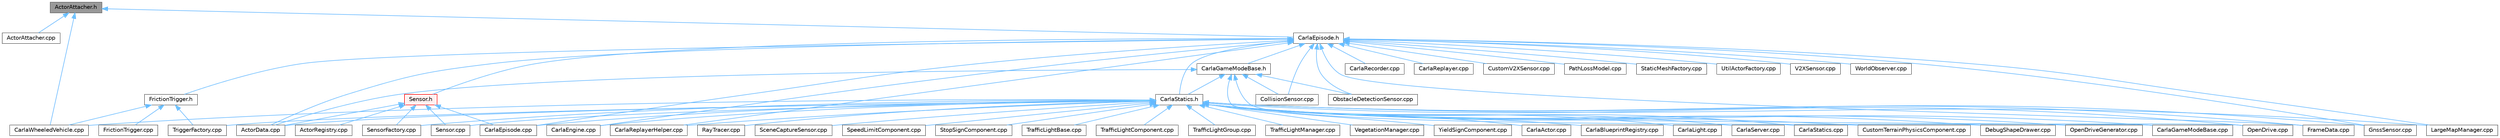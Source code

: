 digraph "ActorAttacher.h"
{
 // INTERACTIVE_SVG=YES
 // LATEX_PDF_SIZE
  bgcolor="transparent";
  edge [fontname=Helvetica,fontsize=10,labelfontname=Helvetica,labelfontsize=10];
  node [fontname=Helvetica,fontsize=10,shape=box,height=0.2,width=0.4];
  Node1 [id="Node000001",label="ActorAttacher.h",height=0.2,width=0.4,color="gray40", fillcolor="grey60", style="filled", fontcolor="black",tooltip=" "];
  Node1 -> Node2 [id="edge1_Node000001_Node000002",dir="back",color="steelblue1",style="solid",tooltip=" "];
  Node2 [id="Node000002",label="ActorAttacher.cpp",height=0.2,width=0.4,color="grey40", fillcolor="white", style="filled",URL="$d1/d4c/ActorAttacher_8cpp.html",tooltip=" "];
  Node1 -> Node3 [id="edge2_Node000001_Node000003",dir="back",color="steelblue1",style="solid",tooltip=" "];
  Node3 [id="Node000003",label="CarlaEpisode.h",height=0.2,width=0.4,color="grey40", fillcolor="white", style="filled",URL="$de/db8/CarlaEpisode_8h.html",tooltip=" "];
  Node3 -> Node4 [id="edge3_Node000003_Node000004",dir="back",color="steelblue1",style="solid",tooltip=" "];
  Node4 [id="Node000004",label="ActorData.cpp",height=0.2,width=0.4,color="grey40", fillcolor="white", style="filled",URL="$da/d7f/ActorData_8cpp.html",tooltip=" "];
  Node3 -> Node5 [id="edge4_Node000003_Node000005",dir="back",color="steelblue1",style="solid",tooltip=" "];
  Node5 [id="Node000005",label="CarlaEngine.cpp",height=0.2,width=0.4,color="grey40", fillcolor="white", style="filled",URL="$d6/da1/CarlaEngine_8cpp.html",tooltip=" "];
  Node3 -> Node6 [id="edge5_Node000003_Node000006",dir="back",color="steelblue1",style="solid",tooltip=" "];
  Node6 [id="Node000006",label="CarlaEpisode.cpp",height=0.2,width=0.4,color="grey40", fillcolor="white", style="filled",URL="$d6/dd9/CarlaEpisode_8cpp.html",tooltip=" "];
  Node3 -> Node7 [id="edge6_Node000003_Node000007",dir="back",color="steelblue1",style="solid",tooltip=" "];
  Node7 [id="Node000007",label="CarlaGameModeBase.h",height=0.2,width=0.4,color="grey40", fillcolor="white", style="filled",URL="$d3/d49/CarlaGameModeBase_8h.html",tooltip=" "];
  Node7 -> Node4 [id="edge7_Node000007_Node000004",dir="back",color="steelblue1",style="solid",tooltip=" "];
  Node7 -> Node8 [id="edge8_Node000007_Node000008",dir="back",color="steelblue1",style="solid",tooltip=" "];
  Node8 [id="Node000008",label="CarlaGameModeBase.cpp",height=0.2,width=0.4,color="grey40", fillcolor="white", style="filled",URL="$d0/d2e/CarlaGameModeBase_8cpp.html",tooltip=" "];
  Node7 -> Node9 [id="edge9_Node000007_Node000009",dir="back",color="steelblue1",style="solid",tooltip=" "];
  Node9 [id="Node000009",label="CarlaStatics.h",height=0.2,width=0.4,color="grey40", fillcolor="white", style="filled",URL="$d9/dc8/CarlaStatics_8h.html",tooltip=" "];
  Node9 -> Node4 [id="edge10_Node000009_Node000004",dir="back",color="steelblue1",style="solid",tooltip=" "];
  Node9 -> Node10 [id="edge11_Node000009_Node000010",dir="back",color="steelblue1",style="solid",tooltip=" "];
  Node10 [id="Node000010",label="CarlaActor.cpp",height=0.2,width=0.4,color="grey40", fillcolor="white", style="filled",URL="$d3/d43/CarlaActor_8cpp.html",tooltip=" "];
  Node9 -> Node11 [id="edge12_Node000009_Node000011",dir="back",color="steelblue1",style="solid",tooltip=" "];
  Node11 [id="Node000011",label="CarlaBlueprintRegistry.cpp",height=0.2,width=0.4,color="grey40", fillcolor="white", style="filled",URL="$d0/d3b/CarlaBlueprintRegistry_8cpp.html",tooltip=" "];
  Node9 -> Node5 [id="edge13_Node000009_Node000005",dir="back",color="steelblue1",style="solid",tooltip=" "];
  Node9 -> Node6 [id="edge14_Node000009_Node000006",dir="back",color="steelblue1",style="solid",tooltip=" "];
  Node9 -> Node8 [id="edge15_Node000009_Node000008",dir="back",color="steelblue1",style="solid",tooltip=" "];
  Node9 -> Node12 [id="edge16_Node000009_Node000012",dir="back",color="steelblue1",style="solid",tooltip=" "];
  Node12 [id="Node000012",label="CarlaLight.cpp",height=0.2,width=0.4,color="grey40", fillcolor="white", style="filled",URL="$d9/d95/CarlaLight_8cpp.html",tooltip=" "];
  Node9 -> Node13 [id="edge17_Node000009_Node000013",dir="back",color="steelblue1",style="solid",tooltip=" "];
  Node13 [id="Node000013",label="CarlaReplayerHelper.cpp",height=0.2,width=0.4,color="grey40", fillcolor="white", style="filled",URL="$d2/d32/CarlaReplayerHelper_8cpp.html",tooltip=" "];
  Node9 -> Node14 [id="edge18_Node000009_Node000014",dir="back",color="steelblue1",style="solid",tooltip=" "];
  Node14 [id="Node000014",label="CarlaServer.cpp",height=0.2,width=0.4,color="grey40", fillcolor="white", style="filled",URL="$db/d6c/CarlaServer_8cpp.html",tooltip=" "];
  Node9 -> Node15 [id="edge19_Node000009_Node000015",dir="back",color="steelblue1",style="solid",tooltip=" "];
  Node15 [id="Node000015",label="CarlaStatics.cpp",height=0.2,width=0.4,color="grey40", fillcolor="white", style="filled",URL="$d5/d6e/CarlaStatics_8cpp.html",tooltip=" "];
  Node9 -> Node16 [id="edge20_Node000009_Node000016",dir="back",color="steelblue1",style="solid",tooltip=" "];
  Node16 [id="Node000016",label="CarlaWheeledVehicle.cpp",height=0.2,width=0.4,color="grey40", fillcolor="white", style="filled",URL="$dc/d65/CarlaWheeledVehicle_8cpp.html",tooltip=" "];
  Node9 -> Node17 [id="edge21_Node000009_Node000017",dir="back",color="steelblue1",style="solid",tooltip=" "];
  Node17 [id="Node000017",label="CustomTerrainPhysicsComponent.cpp",height=0.2,width=0.4,color="grey40", fillcolor="white", style="filled",URL="$d1/d59/CustomTerrainPhysicsComponent_8cpp.html",tooltip=" "];
  Node9 -> Node18 [id="edge22_Node000009_Node000018",dir="back",color="steelblue1",style="solid",tooltip=" "];
  Node18 [id="Node000018",label="DebugShapeDrawer.cpp",height=0.2,width=0.4,color="grey40", fillcolor="white", style="filled",URL="$d3/d7b/DebugShapeDrawer_8cpp.html",tooltip=" "];
  Node9 -> Node19 [id="edge23_Node000009_Node000019",dir="back",color="steelblue1",style="solid",tooltip=" "];
  Node19 [id="Node000019",label="FrameData.cpp",height=0.2,width=0.4,color="grey40", fillcolor="white", style="filled",URL="$df/d8a/FrameData_8cpp.html",tooltip=" "];
  Node9 -> Node20 [id="edge24_Node000009_Node000020",dir="back",color="steelblue1",style="solid",tooltip=" "];
  Node20 [id="Node000020",label="GnssSensor.cpp",height=0.2,width=0.4,color="grey40", fillcolor="white", style="filled",URL="$d7/d22/GnssSensor_8cpp.html",tooltip=" "];
  Node9 -> Node21 [id="edge25_Node000009_Node000021",dir="back",color="steelblue1",style="solid",tooltip=" "];
  Node21 [id="Node000021",label="LargeMapManager.cpp",height=0.2,width=0.4,color="grey40", fillcolor="white", style="filled",URL="$df/d6c/LargeMapManager_8cpp.html",tooltip=" "];
  Node9 -> Node22 [id="edge26_Node000009_Node000022",dir="back",color="steelblue1",style="solid",tooltip=" "];
  Node22 [id="Node000022",label="OpenDrive.cpp",height=0.2,width=0.4,color="grey40", fillcolor="white", style="filled",URL="$d9/d30/Unreal_2CarlaUE4_2Plugins_2Carla_2Source_2Carla_2OpenDrive_2OpenDrive_8cpp.html",tooltip=" "];
  Node9 -> Node23 [id="edge27_Node000009_Node000023",dir="back",color="steelblue1",style="solid",tooltip=" "];
  Node23 [id="Node000023",label="OpenDriveGenerator.cpp",height=0.2,width=0.4,color="grey40", fillcolor="white", style="filled",URL="$dc/d85/OpenDriveGenerator_8cpp.html",tooltip=" "];
  Node9 -> Node24 [id="edge28_Node000009_Node000024",dir="back",color="steelblue1",style="solid",tooltip=" "];
  Node24 [id="Node000024",label="RayTracer.cpp",height=0.2,width=0.4,color="grey40", fillcolor="white", style="filled",URL="$de/dc2/RayTracer_8cpp.html",tooltip=" "];
  Node9 -> Node25 [id="edge29_Node000009_Node000025",dir="back",color="steelblue1",style="solid",tooltip=" "];
  Node25 [id="Node000025",label="SceneCaptureSensor.cpp",height=0.2,width=0.4,color="grey40", fillcolor="white", style="filled",URL="$db/d2d/SceneCaptureSensor_8cpp.html",tooltip=" "];
  Node9 -> Node26 [id="edge30_Node000009_Node000026",dir="back",color="steelblue1",style="solid",tooltip=" "];
  Node26 [id="Node000026",label="Sensor.cpp",height=0.2,width=0.4,color="grey40", fillcolor="white", style="filled",URL="$d7/d16/Sensor_8cpp.html",tooltip=" "];
  Node9 -> Node27 [id="edge31_Node000009_Node000027",dir="back",color="steelblue1",style="solid",tooltip=" "];
  Node27 [id="Node000027",label="SensorFactory.cpp",height=0.2,width=0.4,color="grey40", fillcolor="white", style="filled",URL="$d0/dde/SensorFactory_8cpp.html",tooltip=" "];
  Node9 -> Node28 [id="edge32_Node000009_Node000028",dir="back",color="steelblue1",style="solid",tooltip=" "];
  Node28 [id="Node000028",label="SpeedLimitComponent.cpp",height=0.2,width=0.4,color="grey40", fillcolor="white", style="filled",URL="$d2/dd9/SpeedLimitComponent_8cpp.html",tooltip=" "];
  Node9 -> Node29 [id="edge33_Node000009_Node000029",dir="back",color="steelblue1",style="solid",tooltip=" "];
  Node29 [id="Node000029",label="StopSignComponent.cpp",height=0.2,width=0.4,color="grey40", fillcolor="white", style="filled",URL="$d6/ddb/StopSignComponent_8cpp.html",tooltip=" "];
  Node9 -> Node30 [id="edge34_Node000009_Node000030",dir="back",color="steelblue1",style="solid",tooltip=" "];
  Node30 [id="Node000030",label="TrafficLightBase.cpp",height=0.2,width=0.4,color="grey40", fillcolor="white", style="filled",URL="$d2/d40/TrafficLightBase_8cpp.html",tooltip=" "];
  Node9 -> Node31 [id="edge35_Node000009_Node000031",dir="back",color="steelblue1",style="solid",tooltip=" "];
  Node31 [id="Node000031",label="TrafficLightComponent.cpp",height=0.2,width=0.4,color="grey40", fillcolor="white", style="filled",URL="$d3/dcd/TrafficLightComponent_8cpp.html",tooltip=" "];
  Node9 -> Node32 [id="edge36_Node000009_Node000032",dir="back",color="steelblue1",style="solid",tooltip=" "];
  Node32 [id="Node000032",label="TrafficLightGroup.cpp",height=0.2,width=0.4,color="grey40", fillcolor="white", style="filled",URL="$db/d9a/TrafficLightGroup_8cpp.html",tooltip=" "];
  Node9 -> Node33 [id="edge37_Node000009_Node000033",dir="back",color="steelblue1",style="solid",tooltip=" "];
  Node33 [id="Node000033",label="TrafficLightManager.cpp",height=0.2,width=0.4,color="grey40", fillcolor="white", style="filled",URL="$d6/d3f/TrafficLightManager_8cpp.html",tooltip=" "];
  Node9 -> Node34 [id="edge38_Node000009_Node000034",dir="back",color="steelblue1",style="solid",tooltip=" "];
  Node34 [id="Node000034",label="TriggerFactory.cpp",height=0.2,width=0.4,color="grey40", fillcolor="white", style="filled",URL="$d3/da1/TriggerFactory_8cpp.html",tooltip=" "];
  Node9 -> Node35 [id="edge39_Node000009_Node000035",dir="back",color="steelblue1",style="solid",tooltip=" "];
  Node35 [id="Node000035",label="VegetationManager.cpp",height=0.2,width=0.4,color="grey40", fillcolor="white", style="filled",URL="$d7/da0/VegetationManager_8cpp.html",tooltip=" "];
  Node9 -> Node36 [id="edge40_Node000009_Node000036",dir="back",color="steelblue1",style="solid",tooltip=" "];
  Node36 [id="Node000036",label="YieldSignComponent.cpp",height=0.2,width=0.4,color="grey40", fillcolor="white", style="filled",URL="$d4/d36/YieldSignComponent_8cpp.html",tooltip=" "];
  Node7 -> Node37 [id="edge41_Node000007_Node000037",dir="back",color="steelblue1",style="solid",tooltip=" "];
  Node37 [id="Node000037",label="CollisionSensor.cpp",height=0.2,width=0.4,color="grey40", fillcolor="white", style="filled",URL="$da/df0/CollisionSensor_8cpp.html",tooltip=" "];
  Node7 -> Node38 [id="edge42_Node000007_Node000038",dir="back",color="steelblue1",style="solid",tooltip=" "];
  Node38 [id="Node000038",label="ObstacleDetectionSensor.cpp",height=0.2,width=0.4,color="grey40", fillcolor="white", style="filled",URL="$d2/d70/ObstacleDetectionSensor_8cpp.html",tooltip=" "];
  Node7 -> Node22 [id="edge43_Node000007_Node000022",dir="back",color="steelblue1",style="solid",tooltip=" "];
  Node3 -> Node39 [id="edge44_Node000003_Node000039",dir="back",color="steelblue1",style="solid",tooltip=" "];
  Node39 [id="Node000039",label="CarlaRecorder.cpp",height=0.2,width=0.4,color="grey40", fillcolor="white", style="filled",URL="$da/d49/CarlaRecorder_8cpp.html",tooltip=" "];
  Node3 -> Node40 [id="edge45_Node000003_Node000040",dir="back",color="steelblue1",style="solid",tooltip=" "];
  Node40 [id="Node000040",label="CarlaReplayer.cpp",height=0.2,width=0.4,color="grey40", fillcolor="white", style="filled",URL="$db/dba/CarlaReplayer_8cpp.html",tooltip=" "];
  Node3 -> Node13 [id="edge46_Node000003_Node000013",dir="back",color="steelblue1",style="solid",tooltip=" "];
  Node3 -> Node9 [id="edge47_Node000003_Node000009",dir="back",color="steelblue1",style="solid",tooltip=" "];
  Node3 -> Node37 [id="edge48_Node000003_Node000037",dir="back",color="steelblue1",style="solid",tooltip=" "];
  Node3 -> Node41 [id="edge49_Node000003_Node000041",dir="back",color="steelblue1",style="solid",tooltip=" "];
  Node41 [id="Node000041",label="CustomV2XSensor.cpp",height=0.2,width=0.4,color="grey40", fillcolor="white", style="filled",URL="$d8/d97/CustomV2XSensor_8cpp.html",tooltip=" "];
  Node3 -> Node19 [id="edge50_Node000003_Node000019",dir="back",color="steelblue1",style="solid",tooltip=" "];
  Node3 -> Node42 [id="edge51_Node000003_Node000042",dir="back",color="steelblue1",style="solid",tooltip=" "];
  Node42 [id="Node000042",label="FrictionTrigger.h",height=0.2,width=0.4,color="grey40", fillcolor="white", style="filled",URL="$d4/d30/FrictionTrigger_8h.html",tooltip=" "];
  Node42 -> Node16 [id="edge52_Node000042_Node000016",dir="back",color="steelblue1",style="solid",tooltip=" "];
  Node42 -> Node43 [id="edge53_Node000042_Node000043",dir="back",color="steelblue1",style="solid",tooltip=" "];
  Node43 [id="Node000043",label="FrictionTrigger.cpp",height=0.2,width=0.4,color="grey40", fillcolor="white", style="filled",URL="$d8/de2/FrictionTrigger_8cpp.html",tooltip=" "];
  Node42 -> Node34 [id="edge54_Node000042_Node000034",dir="back",color="steelblue1",style="solid",tooltip=" "];
  Node3 -> Node20 [id="edge55_Node000003_Node000020",dir="back",color="steelblue1",style="solid",tooltip=" "];
  Node3 -> Node21 [id="edge56_Node000003_Node000021",dir="back",color="steelblue1",style="solid",tooltip=" "];
  Node3 -> Node38 [id="edge57_Node000003_Node000038",dir="back",color="steelblue1",style="solid",tooltip=" "];
  Node3 -> Node44 [id="edge58_Node000003_Node000044",dir="back",color="steelblue1",style="solid",tooltip=" "];
  Node44 [id="Node000044",label="PathLossModel.cpp",height=0.2,width=0.4,color="grey40", fillcolor="white", style="filled",URL="$d9/dcb/PathLossModel_8cpp.html",tooltip=" "];
  Node3 -> Node45 [id="edge59_Node000003_Node000045",dir="back",color="steelblue1",style="solid",tooltip=" "];
  Node45 [id="Node000045",label="Sensor.h",height=0.2,width=0.4,color="red", fillcolor="#FFF0F0", style="filled",URL="$d7/d7d/Unreal_2CarlaUE4_2Plugins_2Carla_2Source_2Carla_2Sensor_2Sensor_8h.html",tooltip=" "];
  Node45 -> Node4 [id="edge60_Node000045_Node000004",dir="back",color="steelblue1",style="solid",tooltip=" "];
  Node45 -> Node46 [id="edge61_Node000045_Node000046",dir="back",color="steelblue1",style="solid",tooltip=" "];
  Node46 [id="Node000046",label="ActorRegistry.cpp",height=0.2,width=0.4,color="grey40", fillcolor="white", style="filled",URL="$d3/df3/ActorRegistry_8cpp.html",tooltip=" "];
  Node45 -> Node6 [id="edge62_Node000045_Node000006",dir="back",color="steelblue1",style="solid",tooltip=" "];
  Node45 -> Node26 [id="edge63_Node000045_Node000026",dir="back",color="steelblue1",style="solid",tooltip=" "];
  Node45 -> Node27 [id="edge64_Node000045_Node000027",dir="back",color="steelblue1",style="solid",tooltip=" "];
  Node3 -> Node74 [id="edge65_Node000003_Node000074",dir="back",color="steelblue1",style="solid",tooltip=" "];
  Node74 [id="Node000074",label="StaticMeshFactory.cpp",height=0.2,width=0.4,color="grey40", fillcolor="white", style="filled",URL="$d7/dc4/StaticMeshFactory_8cpp.html",tooltip=" "];
  Node3 -> Node75 [id="edge66_Node000003_Node000075",dir="back",color="steelblue1",style="solid",tooltip=" "];
  Node75 [id="Node000075",label="UtilActorFactory.cpp",height=0.2,width=0.4,color="grey40", fillcolor="white", style="filled",URL="$dc/df0/UtilActorFactory_8cpp.html",tooltip=" "];
  Node3 -> Node49 [id="edge67_Node000003_Node000049",dir="back",color="steelblue1",style="solid",tooltip=" "];
  Node49 [id="Node000049",label="V2XSensor.cpp",height=0.2,width=0.4,color="grey40", fillcolor="white", style="filled",URL="$d2/df9/V2XSensor_8cpp.html",tooltip=" "];
  Node3 -> Node93 [id="edge68_Node000003_Node000093",dir="back",color="steelblue1",style="solid",tooltip=" "];
  Node93 [id="Node000093",label="WorldObserver.cpp",height=0.2,width=0.4,color="grey40", fillcolor="white", style="filled",URL="$d9/de7/WorldObserver_8cpp.html",tooltip=" "];
  Node1 -> Node16 [id="edge69_Node000001_Node000016",dir="back",color="steelblue1",style="solid",tooltip=" "];
}

